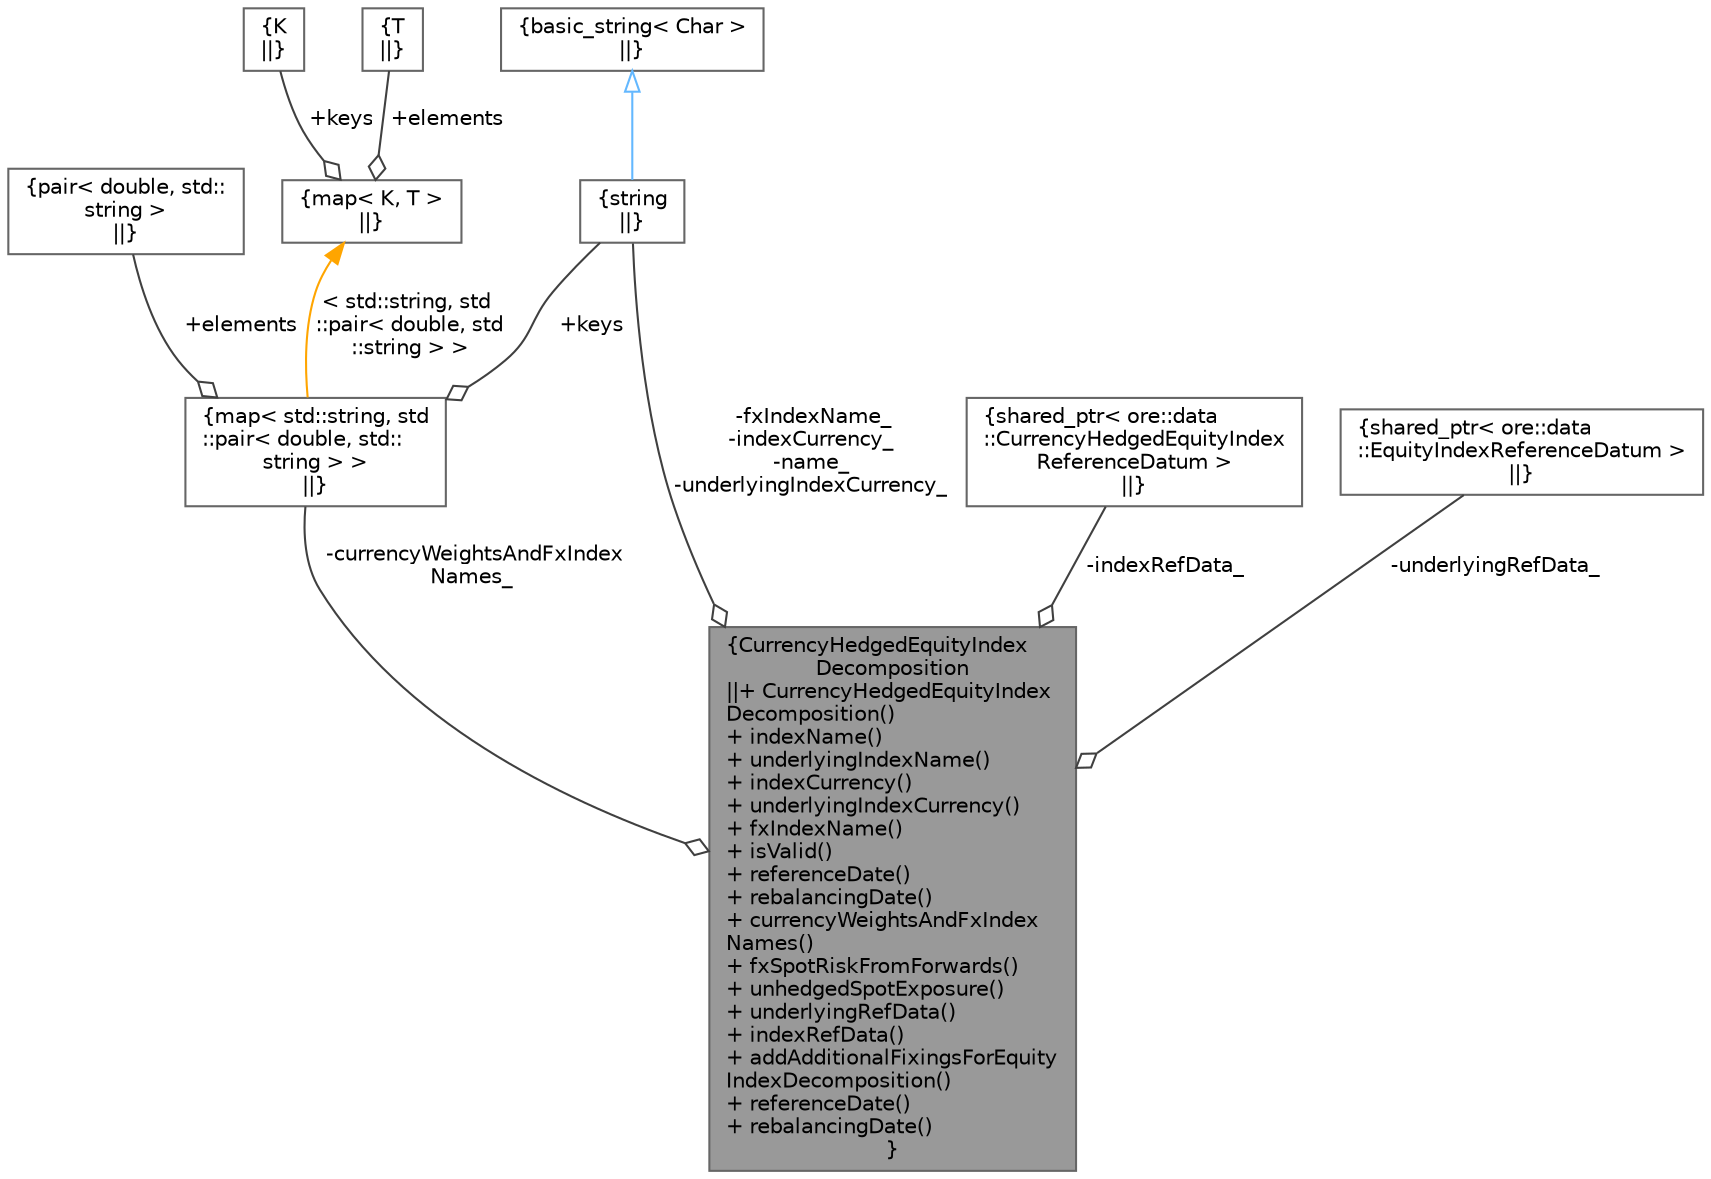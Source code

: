 digraph "CurrencyHedgedEquityIndexDecomposition"
{
 // INTERACTIVE_SVG=YES
 // LATEX_PDF_SIZE
  bgcolor="transparent";
  edge [fontname=Helvetica,fontsize=10,labelfontname=Helvetica,labelfontsize=10];
  node [fontname=Helvetica,fontsize=10,shape=box,height=0.2,width=0.4];
  Node1 [label="{CurrencyHedgedEquityIndex\lDecomposition\n||+ CurrencyHedgedEquityIndex\lDecomposition()\l+ indexName()\l+ underlyingIndexName()\l+ indexCurrency()\l+ underlyingIndexCurrency()\l+ fxIndexName()\l+ isValid()\l+ referenceDate()\l+ rebalancingDate()\l+ currencyWeightsAndFxIndex\lNames()\l+ fxSpotRiskFromForwards()\l+ unhedgedSpotExposure()\l+ underlyingRefData()\l+ indexRefData()\l+ addAdditionalFixingsForEquity\lIndexDecomposition()\l+ referenceDate()\l+ rebalancingDate()\l}",height=0.2,width=0.4,color="gray40", fillcolor="grey60", style="filled", fontcolor="black",tooltip=" "];
  Node2 -> Node1 [color="grey25",style="solid",label=" -fxIndexName_\n-indexCurrency_\n-name_\n-underlyingIndexCurrency_" ,arrowhead="odiamond"];
  Node2 [label="{string\n||}",height=0.2,width=0.4,color="gray40", fillcolor="white", style="filled",tooltip=" "];
  Node3 -> Node2 [dir="back",color="steelblue1",style="solid",arrowtail="onormal"];
  Node3 [label="{basic_string\< Char \>\n||}",height=0.2,width=0.4,color="gray40", fillcolor="white", style="filled",tooltip=" "];
  Node4 -> Node1 [color="grey25",style="solid",label=" -indexRefData_" ,arrowhead="odiamond"];
  Node4 [label="{shared_ptr\< ore::data\l::CurrencyHedgedEquityIndex\lReferenceDatum \>\n||}",height=0.2,width=0.4,color="gray40", fillcolor="white", style="filled",tooltip=" "];
  Node5 -> Node1 [color="grey25",style="solid",label=" -underlyingRefData_" ,arrowhead="odiamond"];
  Node5 [label="{shared_ptr\< ore::data\l::EquityIndexReferenceDatum \>\n||}",height=0.2,width=0.4,color="gray40", fillcolor="white", style="filled",tooltip=" "];
  Node6 -> Node1 [color="grey25",style="solid",label=" -currencyWeightsAndFxIndex\lNames_" ,arrowhead="odiamond"];
  Node6 [label="{map\< std::string, std\l::pair\< double, std::\lstring \> \>\n||}",height=0.2,width=0.4,color="gray40", fillcolor="white", style="filled",tooltip=" "];
  Node2 -> Node6 [color="grey25",style="solid",label=" +keys" ,arrowhead="odiamond"];
  Node7 -> Node6 [color="grey25",style="solid",label=" +elements" ,arrowhead="odiamond"];
  Node7 [label="{pair\< double, std::\lstring \>\n||}",height=0.2,width=0.4,color="gray40", fillcolor="white", style="filled",tooltip=" "];
  Node8 -> Node6 [dir="back",color="orange",style="solid",label=" \< std::string, std\l::pair\< double, std\l::string \> \>" ];
  Node8 [label="{map\< K, T \>\n||}",height=0.2,width=0.4,color="gray40", fillcolor="white", style="filled",tooltip=" "];
  Node9 -> Node8 [color="grey25",style="solid",label=" +keys" ,arrowhead="odiamond"];
  Node9 [label="{K\n||}",height=0.2,width=0.4,color="gray40", fillcolor="white", style="filled",tooltip=" "];
  Node10 -> Node8 [color="grey25",style="solid",label=" +elements" ,arrowhead="odiamond"];
  Node10 [label="{T\n||}",height=0.2,width=0.4,color="gray40", fillcolor="white", style="filled",tooltip=" "];
}
